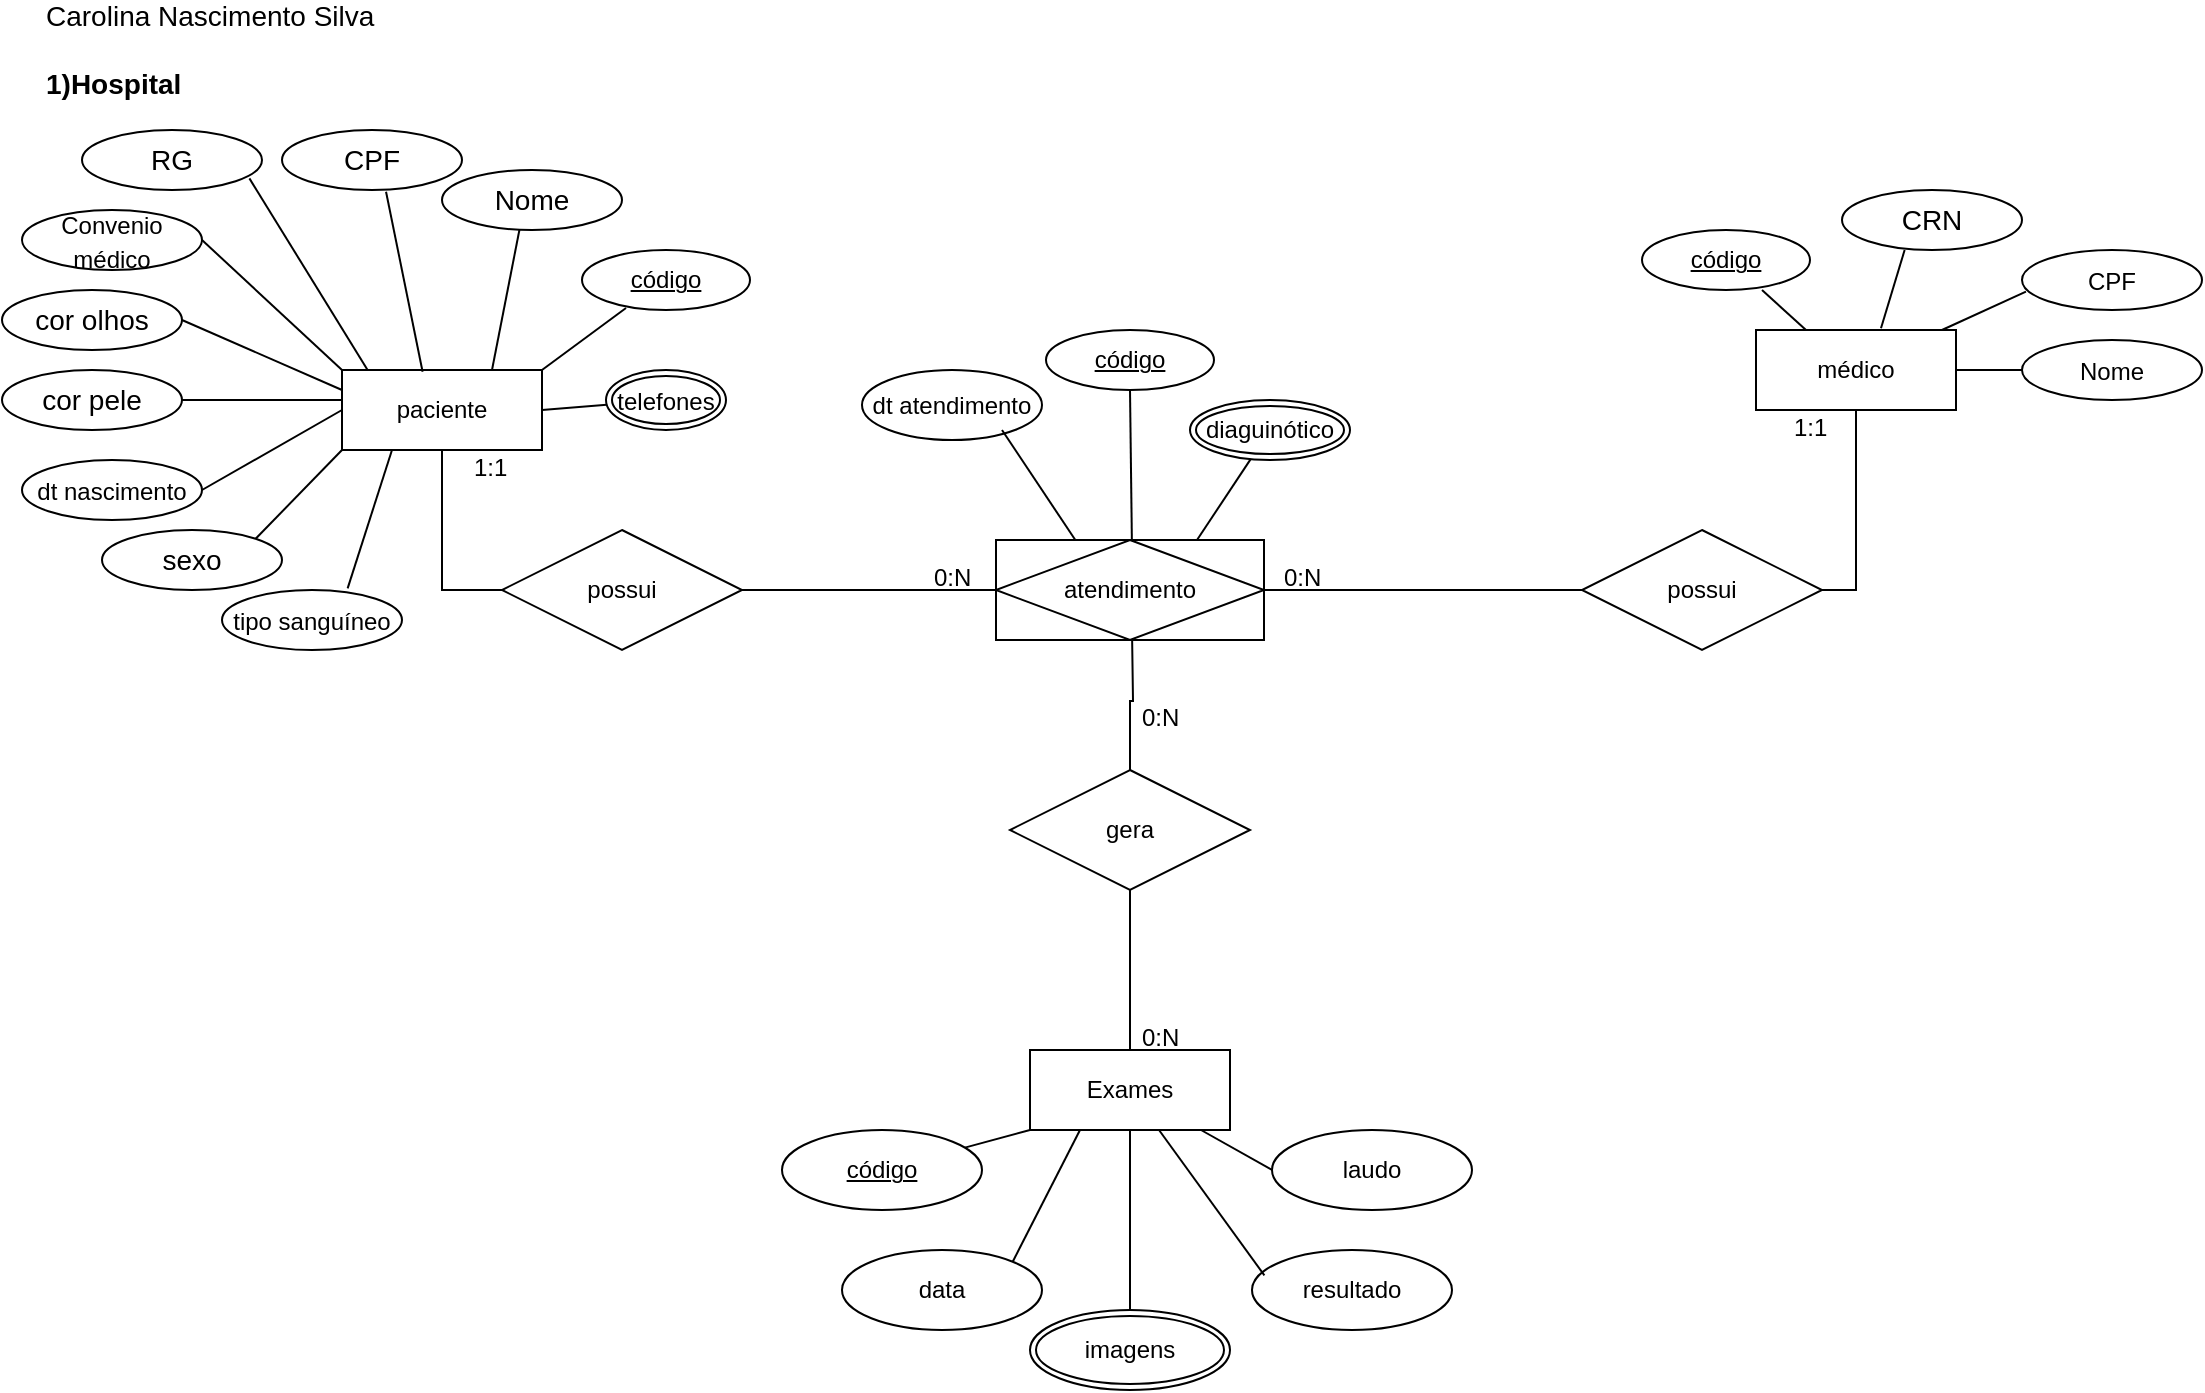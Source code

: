 <mxfile version="17.1.3" type="github">
  <diagram id="TMnyqZ_x0T0Qdvfy8ktH" name="Página-1">
    <mxGraphModel dx="1021" dy="529" grid="1" gridSize="10" guides="1" tooltips="1" connect="1" arrows="1" fold="1" page="1" pageScale="1" pageWidth="827" pageHeight="1169" math="0" shadow="0">
      <root>
        <mxCell id="0" />
        <mxCell id="1" parent="0" />
        <mxCell id="K3CkPh_SVIyZ5qwEGXqX-53" style="edgeStyle=orthogonalEdgeStyle;rounded=0;orthogonalLoop=1;jettySize=auto;html=1;entryX=0;entryY=0.5;entryDx=0;entryDy=0;endArrow=none;endFill=0;" parent="1" source="K3CkPh_SVIyZ5qwEGXqX-36" target="K3CkPh_SVIyZ5qwEGXqX-51" edge="1">
          <mxGeometry relative="1" as="geometry" />
        </mxCell>
        <mxCell id="K3CkPh_SVIyZ5qwEGXqX-36" value="paciente" style="whiteSpace=wrap;html=1;align=center;" parent="1" vertex="1">
          <mxGeometry x="180" y="220" width="100" height="40" as="geometry" />
        </mxCell>
        <mxCell id="K3CkPh_SVIyZ5qwEGXqX-54" style="edgeStyle=orthogonalEdgeStyle;rounded=0;orthogonalLoop=1;jettySize=auto;html=1;endArrow=none;endFill=0;exitX=0.5;exitY=1;exitDx=0;exitDy=0;" parent="1" source="K3CkPh_SVIyZ5qwEGXqX-37" target="K3CkPh_SVIyZ5qwEGXqX-52" edge="1">
          <mxGeometry relative="1" as="geometry">
            <Array as="points">
              <mxPoint x="825" y="330" />
            </Array>
          </mxGeometry>
        </mxCell>
        <mxCell id="K3CkPh_SVIyZ5qwEGXqX-37" value="médico" style="whiteSpace=wrap;html=1;align=center;" parent="1" vertex="1">
          <mxGeometry x="887" y="200" width="100" height="40" as="geometry" />
        </mxCell>
        <mxCell id="K3CkPh_SVIyZ5qwEGXqX-38" value="Exames" style="whiteSpace=wrap;html=1;align=center;" parent="1" vertex="1">
          <mxGeometry x="524" y="560" width="100" height="40" as="geometry" />
        </mxCell>
        <mxCell id="K3CkPh_SVIyZ5qwEGXqX-42" style="edgeStyle=orthogonalEdgeStyle;rounded=0;orthogonalLoop=1;jettySize=auto;html=1;endArrow=none;endFill=0;" parent="1" source="K3CkPh_SVIyZ5qwEGXqX-43" target="K3CkPh_SVIyZ5qwEGXqX-38" edge="1">
          <mxGeometry relative="1" as="geometry" />
        </mxCell>
        <mxCell id="K3CkPh_SVIyZ5qwEGXqX-43" value="gera" style="shape=rhombus;perimeter=rhombusPerimeter;whiteSpace=wrap;html=1;align=center;" parent="1" vertex="1">
          <mxGeometry x="514" y="420" width="120" height="60" as="geometry" />
        </mxCell>
        <mxCell id="K3CkPh_SVIyZ5qwEGXqX-58" style="edgeStyle=orthogonalEdgeStyle;rounded=0;orthogonalLoop=1;jettySize=auto;html=1;endArrow=none;endFill=0;" parent="1" target="K3CkPh_SVIyZ5qwEGXqX-43" edge="1">
          <mxGeometry relative="1" as="geometry">
            <mxPoint x="575" y="350" as="sourcePoint" />
          </mxGeometry>
        </mxCell>
        <mxCell id="K3CkPh_SVIyZ5qwEGXqX-56" style="edgeStyle=orthogonalEdgeStyle;rounded=0;orthogonalLoop=1;jettySize=auto;html=1;entryX=0;entryY=0.5;entryDx=0;entryDy=0;endArrow=none;endFill=0;" parent="1" source="K3CkPh_SVIyZ5qwEGXqX-51" edge="1">
          <mxGeometry relative="1" as="geometry">
            <mxPoint x="525" y="330" as="targetPoint" />
          </mxGeometry>
        </mxCell>
        <mxCell id="K3CkPh_SVIyZ5qwEGXqX-51" value="possui" style="shape=rhombus;perimeter=rhombusPerimeter;whiteSpace=wrap;html=1;align=center;" parent="1" vertex="1">
          <mxGeometry x="260" y="300" width="120" height="60" as="geometry" />
        </mxCell>
        <mxCell id="K3CkPh_SVIyZ5qwEGXqX-57" style="edgeStyle=orthogonalEdgeStyle;rounded=0;orthogonalLoop=1;jettySize=auto;html=1;entryX=1;entryY=0.5;entryDx=0;entryDy=0;endArrow=none;endFill=0;" parent="1" source="K3CkPh_SVIyZ5qwEGXqX-52" edge="1">
          <mxGeometry relative="1" as="geometry">
            <mxPoint x="625" y="330" as="targetPoint" />
          </mxGeometry>
        </mxCell>
        <mxCell id="K3CkPh_SVIyZ5qwEGXqX-52" value="possui" style="shape=rhombus;perimeter=rhombusPerimeter;whiteSpace=wrap;html=1;align=center;" parent="1" vertex="1">
          <mxGeometry x="800" y="300" width="120" height="60" as="geometry" />
        </mxCell>
        <mxCell id="K3CkPh_SVIyZ5qwEGXqX-59" value="0:N" style="text;strokeColor=none;fillColor=none;spacingLeft=4;spacingRight=4;overflow=hidden;rotatable=0;points=[[0,0.5],[1,0.5]];portConstraint=eastwest;fontSize=12;" parent="1" vertex="1">
          <mxGeometry x="470" y="310" width="30" height="20" as="geometry" />
        </mxCell>
        <mxCell id="K3CkPh_SVIyZ5qwEGXqX-60" value="1:1" style="text;strokeColor=none;fillColor=none;spacingLeft=4;spacingRight=4;overflow=hidden;rotatable=0;points=[[0,0.5],[1,0.5]];portConstraint=eastwest;fontSize=12;" parent="1" vertex="1">
          <mxGeometry x="240" y="255" width="30" height="20" as="geometry" />
        </mxCell>
        <mxCell id="K3CkPh_SVIyZ5qwEGXqX-61" value="1:1" style="text;strokeColor=none;fillColor=none;spacingLeft=4;spacingRight=4;overflow=hidden;rotatable=0;points=[[0,0.5],[1,0.5]];portConstraint=eastwest;fontSize=12;" parent="1" vertex="1">
          <mxGeometry x="900" y="235" width="30" height="20" as="geometry" />
        </mxCell>
        <mxCell id="K3CkPh_SVIyZ5qwEGXqX-62" value="0:N" style="text;strokeColor=none;fillColor=none;spacingLeft=4;spacingRight=4;overflow=hidden;rotatable=0;points=[[0,0.5],[1,0.5]];portConstraint=eastwest;fontSize=12;" parent="1" vertex="1">
          <mxGeometry x="645" y="310" width="30" height="20" as="geometry" />
        </mxCell>
        <mxCell id="K3CkPh_SVIyZ5qwEGXqX-64" value="0:N" style="text;strokeColor=none;fillColor=none;spacingLeft=4;spacingRight=4;overflow=hidden;rotatable=0;points=[[0,0.5],[1,0.5]];portConstraint=eastwest;fontSize=12;" parent="1" vertex="1">
          <mxGeometry x="574" y="380" width="30" height="20" as="geometry" />
        </mxCell>
        <mxCell id="K3CkPh_SVIyZ5qwEGXqX-65" value="0:N" style="text;strokeColor=none;fillColor=none;spacingLeft=4;spacingRight=4;overflow=hidden;rotatable=0;points=[[0,0.5],[1,0.5]];portConstraint=eastwest;fontSize=12;" parent="1" vertex="1">
          <mxGeometry x="574" y="540" width="30" height="20" as="geometry" />
        </mxCell>
        <mxCell id="K3CkPh_SVIyZ5qwEGXqX-68" value="código" style="ellipse;whiteSpace=wrap;html=1;align=center;fontStyle=4;" parent="1" vertex="1">
          <mxGeometry x="400" y="600" width="100" height="40" as="geometry" />
        </mxCell>
        <mxCell id="K3CkPh_SVIyZ5qwEGXqX-69" value="data" style="ellipse;whiteSpace=wrap;html=1;align=center;" parent="1" vertex="1">
          <mxGeometry x="430" y="660" width="100" height="40" as="geometry" />
        </mxCell>
        <mxCell id="K3CkPh_SVIyZ5qwEGXqX-71" value="laudo" style="ellipse;whiteSpace=wrap;html=1;align=center;" parent="1" vertex="1">
          <mxGeometry x="645" y="600" width="100" height="40" as="geometry" />
        </mxCell>
        <mxCell id="K3CkPh_SVIyZ5qwEGXqX-72" value="resultado" style="ellipse;whiteSpace=wrap;html=1;align=center;" parent="1" vertex="1">
          <mxGeometry x="635" y="660" width="100" height="40" as="geometry" />
        </mxCell>
        <mxCell id="K3CkPh_SVIyZ5qwEGXqX-74" value="imagens" style="ellipse;shape=doubleEllipse;margin=3;whiteSpace=wrap;html=1;align=center;" parent="1" vertex="1">
          <mxGeometry x="524" y="690" width="100" height="40" as="geometry" />
        </mxCell>
        <mxCell id="K3CkPh_SVIyZ5qwEGXqX-76" value="" style="endArrow=none;html=1;rounded=0;exitX=0.5;exitY=1;exitDx=0;exitDy=0;entryX=0.5;entryY=0;entryDx=0;entryDy=0;" parent="1" source="K3CkPh_SVIyZ5qwEGXqX-38" target="K3CkPh_SVIyZ5qwEGXqX-74" edge="1">
          <mxGeometry relative="1" as="geometry">
            <mxPoint x="620" y="600" as="sourcePoint" />
            <mxPoint x="574" y="650" as="targetPoint" />
          </mxGeometry>
        </mxCell>
        <mxCell id="K3CkPh_SVIyZ5qwEGXqX-77" value="" style="endArrow=none;html=1;rounded=0;entryX=0.062;entryY=0.317;entryDx=0;entryDy=0;entryPerimeter=0;" parent="1" source="K3CkPh_SVIyZ5qwEGXqX-38" target="K3CkPh_SVIyZ5qwEGXqX-72" edge="1">
          <mxGeometry relative="1" as="geometry">
            <mxPoint x="584" y="610" as="sourcePoint" />
            <mxPoint x="630" y="680" as="targetPoint" />
          </mxGeometry>
        </mxCell>
        <mxCell id="K3CkPh_SVIyZ5qwEGXqX-78" value="" style="endArrow=none;html=1;rounded=0;entryX=0;entryY=0.5;entryDx=0;entryDy=0;" parent="1" source="K3CkPh_SVIyZ5qwEGXqX-38" target="K3CkPh_SVIyZ5qwEGXqX-71" edge="1">
          <mxGeometry relative="1" as="geometry">
            <mxPoint x="594" y="620" as="sourcePoint" />
            <mxPoint x="594" y="710" as="targetPoint" />
          </mxGeometry>
        </mxCell>
        <mxCell id="K3CkPh_SVIyZ5qwEGXqX-79" value="" style="endArrow=none;html=1;rounded=0;exitX=0.25;exitY=1;exitDx=0;exitDy=0;entryX=1;entryY=0;entryDx=0;entryDy=0;" parent="1" source="K3CkPh_SVIyZ5qwEGXqX-38" target="K3CkPh_SVIyZ5qwEGXqX-69" edge="1">
          <mxGeometry relative="1" as="geometry">
            <mxPoint x="604" y="630" as="sourcePoint" />
            <mxPoint x="604" y="720" as="targetPoint" />
          </mxGeometry>
        </mxCell>
        <mxCell id="K3CkPh_SVIyZ5qwEGXqX-80" value="" style="endArrow=none;html=1;rounded=0;exitX=0;exitY=1;exitDx=0;exitDy=0;" parent="1" source="K3CkPh_SVIyZ5qwEGXqX-38" target="K3CkPh_SVIyZ5qwEGXqX-68" edge="1">
          <mxGeometry relative="1" as="geometry">
            <mxPoint x="614" y="640" as="sourcePoint" />
            <mxPoint x="614" y="730" as="targetPoint" />
          </mxGeometry>
        </mxCell>
        <mxCell id="K3CkPh_SVIyZ5qwEGXqX-82" value="código" style="ellipse;whiteSpace=wrap;html=1;align=center;fontStyle=4;" parent="1" vertex="1">
          <mxGeometry x="532" y="200" width="84" height="30" as="geometry" />
        </mxCell>
        <mxCell id="K3CkPh_SVIyZ5qwEGXqX-83" value="dt atendimento" style="ellipse;whiteSpace=wrap;html=1;align=center;" parent="1" vertex="1">
          <mxGeometry x="440" y="220" width="90" height="35" as="geometry" />
        </mxCell>
        <mxCell id="K3CkPh_SVIyZ5qwEGXqX-84" value="código" style="ellipse;whiteSpace=wrap;html=1;align=center;fontStyle=4;" parent="1" vertex="1">
          <mxGeometry x="300" y="160" width="84" height="30" as="geometry" />
        </mxCell>
        <mxCell id="K3CkPh_SVIyZ5qwEGXqX-85" value="código" style="ellipse;whiteSpace=wrap;html=1;align=center;fontStyle=4;" parent="1" vertex="1">
          <mxGeometry x="830" y="150" width="84" height="30" as="geometry" />
        </mxCell>
        <mxCell id="K3CkPh_SVIyZ5qwEGXqX-86" value="" style="endArrow=none;html=1;rounded=0;exitX=0.5;exitY=1;exitDx=0;exitDy=0;entryX=0.5;entryY=0;entryDx=0;entryDy=0;" parent="1" source="K3CkPh_SVIyZ5qwEGXqX-82" edge="1">
          <mxGeometry relative="1" as="geometry">
            <mxPoint x="559" y="610" as="sourcePoint" />
            <mxPoint x="575" y="310" as="targetPoint" />
          </mxGeometry>
        </mxCell>
        <mxCell id="K3CkPh_SVIyZ5qwEGXqX-87" value="" style="endArrow=none;html=1;rounded=0;entryX=0.25;entryY=0;entryDx=0;entryDy=0;" parent="1" edge="1">
          <mxGeometry relative="1" as="geometry">
            <mxPoint x="510" y="250" as="sourcePoint" />
            <mxPoint x="550" y="310" as="targetPoint" />
          </mxGeometry>
        </mxCell>
        <mxCell id="FHr0bgZG3fKJSCPvn-BI-1" value="atendimento" style="shape=associativeEntity;whiteSpace=wrap;html=1;align=center;" vertex="1" parent="1">
          <mxGeometry x="507" y="305" width="134" height="50" as="geometry" />
        </mxCell>
        <mxCell id="FHr0bgZG3fKJSCPvn-BI-4" value="" style="endArrow=none;html=1;rounded=0;entryX=0.262;entryY=0.967;entryDx=0;entryDy=0;entryPerimeter=0;exitX=1;exitY=0;exitDx=0;exitDy=0;" edge="1" parent="1" source="K3CkPh_SVIyZ5qwEGXqX-36" target="K3CkPh_SVIyZ5qwEGXqX-84">
          <mxGeometry width="50" height="50" relative="1" as="geometry">
            <mxPoint x="420" y="320" as="sourcePoint" />
            <mxPoint x="470" y="270" as="targetPoint" />
          </mxGeometry>
        </mxCell>
        <mxCell id="FHr0bgZG3fKJSCPvn-BI-5" value="" style="endArrow=none;html=1;rounded=0;exitX=0.25;exitY=0;exitDx=0;exitDy=0;" edge="1" parent="1" source="K3CkPh_SVIyZ5qwEGXqX-37">
          <mxGeometry width="50" height="50" relative="1" as="geometry">
            <mxPoint x="265" y="230" as="sourcePoint" />
            <mxPoint x="890" y="180" as="targetPoint" />
          </mxGeometry>
        </mxCell>
        <mxCell id="FHr0bgZG3fKJSCPvn-BI-6" value="&lt;font style=&quot;font-size: 14px&quot;&gt;Carolina Nascimento Silva&lt;br&gt;&lt;br&gt;&lt;b&gt;1)Hospital&lt;/b&gt;&lt;/font&gt;" style="text;html=1;strokeColor=none;fillColor=none;align=left;verticalAlign=middle;whiteSpace=wrap;rounded=0;" vertex="1" parent="1">
          <mxGeometry x="30" y="40" width="710" height="40" as="geometry" />
        </mxCell>
        <mxCell id="FHr0bgZG3fKJSCPvn-BI-7" value="CRN" style="ellipse;whiteSpace=wrap;html=1;align=center;fontSize=14;" vertex="1" parent="1">
          <mxGeometry x="930" y="130" width="90" height="30" as="geometry" />
        </mxCell>
        <mxCell id="FHr0bgZG3fKJSCPvn-BI-8" value="" style="endArrow=none;html=1;rounded=0;fontSize=14;entryX=0.348;entryY=1;entryDx=0;entryDy=0;exitX=0.625;exitY=-0.021;exitDx=0;exitDy=0;entryPerimeter=0;exitPerimeter=0;" edge="1" parent="1" source="K3CkPh_SVIyZ5qwEGXqX-37" target="FHr0bgZG3fKJSCPvn-BI-7">
          <mxGeometry width="50" height="50" relative="1" as="geometry">
            <mxPoint x="410" y="350" as="sourcePoint" />
            <mxPoint x="460" y="300" as="targetPoint" />
          </mxGeometry>
        </mxCell>
        <mxCell id="FHr0bgZG3fKJSCPvn-BI-9" value="&lt;font style=&quot;font-size: 12px&quot;&gt;CPF&lt;/font&gt;" style="ellipse;whiteSpace=wrap;html=1;align=center;fontSize=14;" vertex="1" parent="1">
          <mxGeometry x="1020" y="160" width="90" height="30" as="geometry" />
        </mxCell>
        <mxCell id="FHr0bgZG3fKJSCPvn-BI-10" value="&lt;span style=&quot;font-size: 12px&quot;&gt;Nome&lt;/span&gt;" style="ellipse;whiteSpace=wrap;html=1;align=center;fontSize=14;" vertex="1" parent="1">
          <mxGeometry x="1020" y="205" width="90" height="30" as="geometry" />
        </mxCell>
        <mxCell id="FHr0bgZG3fKJSCPvn-BI-11" value="Nome" style="ellipse;whiteSpace=wrap;html=1;align=center;fontSize=14;" vertex="1" parent="1">
          <mxGeometry x="230" y="120" width="90" height="30" as="geometry" />
        </mxCell>
        <mxCell id="FHr0bgZG3fKJSCPvn-BI-12" value="CPF" style="ellipse;whiteSpace=wrap;html=1;align=center;fontSize=14;" vertex="1" parent="1">
          <mxGeometry x="150" y="100" width="90" height="30" as="geometry" />
        </mxCell>
        <mxCell id="FHr0bgZG3fKJSCPvn-BI-13" style="edgeStyle=orthogonalEdgeStyle;rounded=0;orthogonalLoop=1;jettySize=auto;html=1;exitX=0.5;exitY=1;exitDx=0;exitDy=0;fontSize=14;" edge="1" parent="1" source="FHr0bgZG3fKJSCPvn-BI-12" target="FHr0bgZG3fKJSCPvn-BI-12">
          <mxGeometry relative="1" as="geometry" />
        </mxCell>
        <mxCell id="FHr0bgZG3fKJSCPvn-BI-14" value="RG" style="ellipse;whiteSpace=wrap;html=1;align=center;fontSize=14;" vertex="1" parent="1">
          <mxGeometry x="50" y="100" width="90" height="30" as="geometry" />
        </mxCell>
        <mxCell id="FHr0bgZG3fKJSCPvn-BI-15" value="&lt;font style=&quot;font-size: 12px&quot;&gt;Convenio médico&lt;/font&gt;" style="ellipse;whiteSpace=wrap;html=1;align=center;fontSize=14;" vertex="1" parent="1">
          <mxGeometry x="20" y="140" width="90" height="30" as="geometry" />
        </mxCell>
        <mxCell id="FHr0bgZG3fKJSCPvn-BI-16" value="cor olhos&lt;span style=&quot;color: rgba(0 , 0 , 0 , 0) ; font-family: monospace ; font-size: 0px&quot;&gt;%3CmxGraphModel%3E%3Croot%3E%3CmxCell%20id%3D%220%22%2F%3E%3CmxCell%20id%3D%221%22%20parent%3D%220%22%2F%3E%3CmxCell%20id%3D%222%22%20value%3D%22Convenio%20m%C3%A9dico%22%20style%3D%22ellipse%3BwhiteSpace%3Dwrap%3Bhtml%3D1%3Balign%3Dcenter%3BfontSize%3D14%3B%22%20vertex%3D%221%22%20parent%3D%221%22%3E%3CmxGeometry%20x%3D%2260%22%20y%3D%22310%22%20width%3D%2290%22%20height%3D%2230%22%20as%3D%22geometry%22%2F%3E%3C%2FmxCell%3E%3C%2Froot%3E%3C%2FmxGraphModel%3E&lt;/span&gt;" style="ellipse;whiteSpace=wrap;html=1;align=center;fontSize=14;" vertex="1" parent="1">
          <mxGeometry x="10" y="180" width="90" height="30" as="geometry" />
        </mxCell>
        <mxCell id="FHr0bgZG3fKJSCPvn-BI-17" value="cor pele&lt;span style=&quot;color: rgba(0 , 0 , 0 , 0) ; font-family: monospace ; font-size: 0px&quot;&gt;%3CmxGraphModel%3E%3Croot%3E%3CmxCell%20id%3D%220%22%2F%3E%3CmxCell%20id%3D%221%22%20parent%3D%220%22%2F%3E%3CmxCell%20id%3D%222%22%20value%3D%22Convenio%20m%C3%A9dico%22%20style%3D%22ellipse%3BwhiteSpace%3Dwrap%3Bhtml%3D1%3Balign%3Dcenter%3BfontSize%3D14%3B%22%20vertex%3D%221%22%20parent%3D%221%22%3E%3CmxGeometry%20x%3D%2260%22%20y%3D%22310%22%20width%3D%2290%22%20height%3D%2230%22%20as%3D%22geometry%22%2F%3E%3C%2FmxCell%3E%3C%2Froot%3E%3C%2FmxGraphModel&lt;/span&gt;" style="ellipse;whiteSpace=wrap;html=1;align=center;fontSize=14;" vertex="1" parent="1">
          <mxGeometry x="10" y="220" width="90" height="30" as="geometry" />
        </mxCell>
        <mxCell id="FHr0bgZG3fKJSCPvn-BI-20" value="&lt;font style=&quot;font-size: 12px&quot;&gt;tipo sanguíneo&lt;/font&gt;" style="ellipse;whiteSpace=wrap;html=1;align=center;fontSize=14;" vertex="1" parent="1">
          <mxGeometry x="120" y="330" width="90" height="30" as="geometry" />
        </mxCell>
        <mxCell id="FHr0bgZG3fKJSCPvn-BI-21" value="sexo" style="ellipse;whiteSpace=wrap;html=1;align=center;fontSize=14;" vertex="1" parent="1">
          <mxGeometry x="60" y="300" width="90" height="30" as="geometry" />
        </mxCell>
        <mxCell id="FHr0bgZG3fKJSCPvn-BI-22" value="&lt;font style=&quot;font-size: 12px&quot;&gt;dt nascimento&lt;/font&gt;" style="ellipse;whiteSpace=wrap;html=1;align=center;fontSize=14;" vertex="1" parent="1">
          <mxGeometry x="20" y="265" width="90" height="30" as="geometry" />
        </mxCell>
        <mxCell id="FHr0bgZG3fKJSCPvn-BI-24" value="" style="endArrow=none;html=1;rounded=0;entryX=0.43;entryY=1;entryDx=0;entryDy=0;entryPerimeter=0;exitX=0.75;exitY=0;exitDx=0;exitDy=0;" edge="1" parent="1" source="K3CkPh_SVIyZ5qwEGXqX-36" target="FHr0bgZG3fKJSCPvn-BI-11">
          <mxGeometry width="50" height="50" relative="1" as="geometry">
            <mxPoint x="290" y="250" as="sourcePoint" />
            <mxPoint x="332.008" y="199.01" as="targetPoint" />
          </mxGeometry>
        </mxCell>
        <mxCell id="FHr0bgZG3fKJSCPvn-BI-25" value="" style="endArrow=none;html=1;rounded=0;entryX=0.578;entryY=1.028;entryDx=0;entryDy=0;entryPerimeter=0;exitX=0.403;exitY=0.021;exitDx=0;exitDy=0;exitPerimeter=0;" edge="1" parent="1" source="K3CkPh_SVIyZ5qwEGXqX-36" target="FHr0bgZG3fKJSCPvn-BI-12">
          <mxGeometry width="50" height="50" relative="1" as="geometry">
            <mxPoint x="300" y="260" as="sourcePoint" />
            <mxPoint x="342.008" y="209.01" as="targetPoint" />
          </mxGeometry>
        </mxCell>
        <mxCell id="FHr0bgZG3fKJSCPvn-BI-26" value="" style="endArrow=none;html=1;rounded=0;entryX=0.93;entryY=0.806;entryDx=0;entryDy=0;entryPerimeter=0;exitX=0.128;exitY=0;exitDx=0;exitDy=0;exitPerimeter=0;" edge="1" parent="1" source="K3CkPh_SVIyZ5qwEGXqX-36" target="FHr0bgZG3fKJSCPvn-BI-14">
          <mxGeometry width="50" height="50" relative="1" as="geometry">
            <mxPoint x="310" y="270" as="sourcePoint" />
            <mxPoint x="352.008" y="219.01" as="targetPoint" />
          </mxGeometry>
        </mxCell>
        <mxCell id="FHr0bgZG3fKJSCPvn-BI-27" value="" style="endArrow=none;html=1;rounded=0;entryX=1;entryY=0.5;entryDx=0;entryDy=0;exitX=0;exitY=0;exitDx=0;exitDy=0;" edge="1" parent="1" source="K3CkPh_SVIyZ5qwEGXqX-36" target="FHr0bgZG3fKJSCPvn-BI-15">
          <mxGeometry width="50" height="50" relative="1" as="geometry">
            <mxPoint x="202.8" y="230" as="sourcePoint" />
            <mxPoint x="143.7" y="134.18" as="targetPoint" />
          </mxGeometry>
        </mxCell>
        <mxCell id="FHr0bgZG3fKJSCPvn-BI-28" value="" style="endArrow=none;html=1;rounded=0;entryX=1;entryY=0.5;entryDx=0;entryDy=0;exitX=0;exitY=0.25;exitDx=0;exitDy=0;" edge="1" parent="1" source="K3CkPh_SVIyZ5qwEGXqX-36" target="FHr0bgZG3fKJSCPvn-BI-16">
          <mxGeometry width="50" height="50" relative="1" as="geometry">
            <mxPoint x="212.8" y="240" as="sourcePoint" />
            <mxPoint x="153.7" y="144.18" as="targetPoint" />
          </mxGeometry>
        </mxCell>
        <mxCell id="FHr0bgZG3fKJSCPvn-BI-29" value="" style="endArrow=none;html=1;rounded=0;entryX=1;entryY=0.5;entryDx=0;entryDy=0;exitX=0;exitY=0.375;exitDx=0;exitDy=0;exitPerimeter=0;" edge="1" parent="1" source="K3CkPh_SVIyZ5qwEGXqX-36" target="FHr0bgZG3fKJSCPvn-BI-17">
          <mxGeometry width="50" height="50" relative="1" as="geometry">
            <mxPoint x="190" y="240" as="sourcePoint" />
            <mxPoint x="120" y="205" as="targetPoint" />
          </mxGeometry>
        </mxCell>
        <mxCell id="FHr0bgZG3fKJSCPvn-BI-30" value="" style="endArrow=none;html=1;rounded=0;" edge="1" parent="1">
          <mxGeometry width="50" height="50" relative="1" as="geometry">
            <mxPoint x="180" y="240" as="sourcePoint" />
            <mxPoint x="110" y="280" as="targetPoint" />
          </mxGeometry>
        </mxCell>
        <mxCell id="FHr0bgZG3fKJSCPvn-BI-31" value="" style="endArrow=none;html=1;rounded=0;entryX=1;entryY=0;entryDx=0;entryDy=0;exitX=0;exitY=1;exitDx=0;exitDy=0;" edge="1" parent="1" source="K3CkPh_SVIyZ5qwEGXqX-36" target="FHr0bgZG3fKJSCPvn-BI-21">
          <mxGeometry width="50" height="50" relative="1" as="geometry">
            <mxPoint x="210" y="260" as="sourcePoint" />
            <mxPoint x="140" y="225" as="targetPoint" />
          </mxGeometry>
        </mxCell>
        <mxCell id="FHr0bgZG3fKJSCPvn-BI-32" value="" style="endArrow=none;html=1;rounded=0;entryX=0.25;entryY=1;entryDx=0;entryDy=0;exitX=0.698;exitY=-0.028;exitDx=0;exitDy=0;exitPerimeter=0;" edge="1" parent="1" source="FHr0bgZG3fKJSCPvn-BI-20" target="K3CkPh_SVIyZ5qwEGXqX-36">
          <mxGeometry width="50" height="50" relative="1" as="geometry">
            <mxPoint x="220" y="270" as="sourcePoint" />
            <mxPoint x="150" y="235" as="targetPoint" />
          </mxGeometry>
        </mxCell>
        <mxCell id="FHr0bgZG3fKJSCPvn-BI-33" value="&lt;font style=&quot;font-size: 12px&quot;&gt;telefones&lt;/font&gt;" style="ellipse;shape=doubleEllipse;margin=3;whiteSpace=wrap;html=1;align=center;fontSize=14;" vertex="1" parent="1">
          <mxGeometry x="312" y="220" width="60" height="30" as="geometry" />
        </mxCell>
        <mxCell id="FHr0bgZG3fKJSCPvn-BI-35" value="" style="endArrow=none;html=1;rounded=0;exitX=1;exitY=0.5;exitDx=0;exitDy=0;" edge="1" parent="1" source="K3CkPh_SVIyZ5qwEGXqX-36" target="FHr0bgZG3fKJSCPvn-BI-33">
          <mxGeometry width="50" height="50" relative="1" as="geometry">
            <mxPoint x="290" y="250" as="sourcePoint" />
            <mxPoint x="332.008" y="199.01" as="targetPoint" />
          </mxGeometry>
        </mxCell>
        <mxCell id="FHr0bgZG3fKJSCPvn-BI-36" value="" style="endArrow=none;html=1;rounded=0;fontSize=14;entryX=0.022;entryY=0.694;entryDx=0;entryDy=0;entryPerimeter=0;" edge="1" parent="1" target="FHr0bgZG3fKJSCPvn-BI-9">
          <mxGeometry width="50" height="50" relative="1" as="geometry">
            <mxPoint x="980" y="200" as="sourcePoint" />
            <mxPoint x="971.32" y="170" as="targetPoint" />
          </mxGeometry>
        </mxCell>
        <mxCell id="FHr0bgZG3fKJSCPvn-BI-37" value="" style="endArrow=none;html=1;rounded=0;fontSize=14;entryX=0;entryY=0.5;entryDx=0;entryDy=0;" edge="1" parent="1" source="K3CkPh_SVIyZ5qwEGXqX-37" target="FHr0bgZG3fKJSCPvn-BI-10">
          <mxGeometry width="50" height="50" relative="1" as="geometry">
            <mxPoint x="990" y="220" as="sourcePoint" />
            <mxPoint x="981.32" y="180" as="targetPoint" />
          </mxGeometry>
        </mxCell>
        <mxCell id="FHr0bgZG3fKJSCPvn-BI-38" value="diaguinótico" style="ellipse;shape=doubleEllipse;margin=3;whiteSpace=wrap;html=1;align=center;fontFamily=Helvetica;fontSize=12;fontColor=default;strokeColor=default;fillColor=default;" vertex="1" parent="1">
          <mxGeometry x="604" y="235" width="80" height="30" as="geometry" />
        </mxCell>
        <mxCell id="FHr0bgZG3fKJSCPvn-BI-39" value="" style="endArrow=none;html=1;rounded=0;entryX=0.75;entryY=0;entryDx=0;entryDy=0;" edge="1" parent="1" source="FHr0bgZG3fKJSCPvn-BI-38" target="FHr0bgZG3fKJSCPvn-BI-1">
          <mxGeometry relative="1" as="geometry">
            <mxPoint x="529.242" y="260.235" as="sourcePoint" />
            <mxPoint x="560" y="320" as="targetPoint" />
          </mxGeometry>
        </mxCell>
      </root>
    </mxGraphModel>
  </diagram>
</mxfile>
